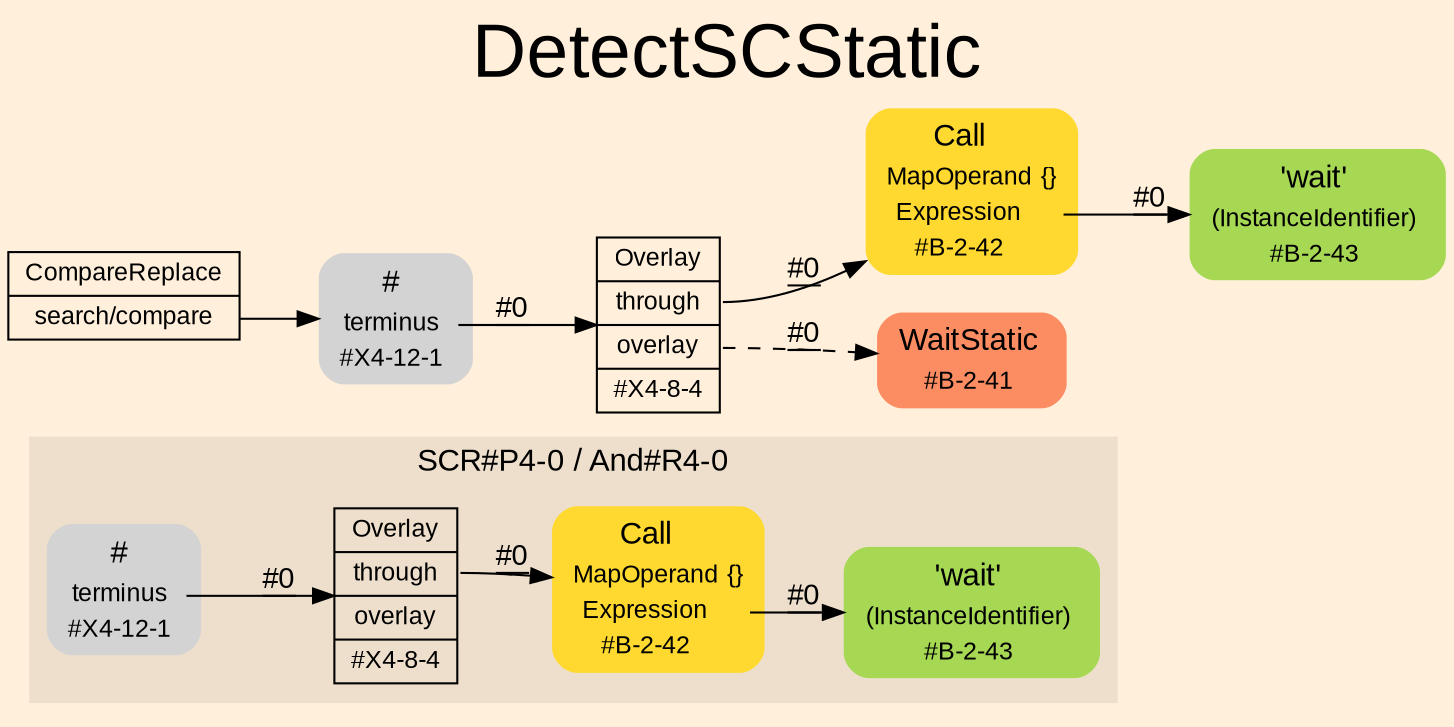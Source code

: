 digraph "DetectSCStatic" {
label = "DetectSCStatic"
labelloc = t
fontsize = "36"
graph [
    rankdir = "LR"
    ranksep = 0.3
    bgcolor = antiquewhite1
    color = black
    fontcolor = black
    fontname = "Arial"
];
node [
    fontname = "Arial"
];
edge [
    fontname = "Arial"
];

// -------------------- figure And#R4-0 --------------------
// -------- region And#R4-0 ----------
subgraph "clusterAnd#R4-0" {
    label = "SCR#P4-0 / And#R4-0"
    style = "filled"
    color = antiquewhite2
    fontsize = "15"
    "And#R4-0/#B-2-43" [
        // -------- block And#R4-0/#B-2-43 ----------
        shape = "plaintext"
        fillcolor = "/set28/5"
        label = <<TABLE BORDER="0" CELLBORDER="0" CELLSPACING="0">
         <TR><TD><FONT POINT-SIZE="15.0">'wait'</FONT></TD><TD></TD></TR>
         <TR><TD>(InstanceIdentifier)</TD><TD PORT="port0"></TD></TR>
         <TR><TD>#B-2-43</TD><TD PORT="port1"></TD></TR>
        </TABLE>>
        style = "rounded,filled"
        fontsize = "12"
    ];
    
    "And#R4-0/#X4-12-1" [
        // -------- block And#R4-0/#X4-12-1 ----------
        shape = "plaintext"
        label = <<TABLE BORDER="0" CELLBORDER="0" CELLSPACING="0">
         <TR><TD><FONT POINT-SIZE="15.0">#</FONT></TD><TD></TD></TR>
         <TR><TD>terminus</TD><TD PORT="port0"></TD></TR>
         <TR><TD>#X4-12-1</TD><TD PORT="port1"></TD></TR>
        </TABLE>>
        style = "rounded,filled"
        fontsize = "12"
    ];
    
    "And#R4-0/#X4-8-4" [
        // -------- block And#R4-0/#X4-8-4 ----------
        shape = "record"
        fillcolor = antiquewhite2
        label = "<fixed> Overlay | <port0> through | <port1> overlay | <port2> #X4-8-4"
        style = "filled"
        fontsize = "12"
        color = black
        fontcolor = black
    ];
    
    "And#R4-0/#B-2-42" [
        // -------- block And#R4-0/#B-2-42 ----------
        shape = "plaintext"
        fillcolor = "/set28/6"
        label = <<TABLE BORDER="0" CELLBORDER="0" CELLSPACING="0">
         <TR><TD><FONT POINT-SIZE="15.0">Call</FONT></TD><TD></TD></TR>
         <TR><TD>MapOperand</TD><TD PORT="port0">{}</TD></TR>
         <TR><TD>Expression</TD><TD PORT="port1"></TD></TR>
         <TR><TD>#B-2-42</TD><TD PORT="port2"></TD></TR>
        </TABLE>>
        style = "rounded,filled"
        fontsize = "12"
    ];
    
}

"And#R4-0/#X4-12-1":port0 -> "And#R4-0/#X4-8-4" [
    label = "#0"
    decorate = true
    color = black
    fontcolor = black
];

"And#R4-0/#X4-8-4":port0 -> "And#R4-0/#B-2-42" [
    label = "#0"
    decorate = true
    color = black
    fontcolor = black
];

"And#R4-0/#B-2-42":port1 -> "And#R4-0/#B-2-43" [
    label = "#0"
    decorate = true
    color = black
    fontcolor = black
];


// -------------------- transformation figure --------------------
"CR#X4-10-4" [
    // -------- block CR#X4-10-4 ----------
    shape = "record"
    fillcolor = antiquewhite1
    label = "<fixed> CompareReplace | <port0> search/compare"
    style = "filled"
    fontsize = "12"
    color = black
    fontcolor = black
];

"#X4-12-1" [
    // -------- block #X4-12-1 ----------
    shape = "plaintext"
    label = <<TABLE BORDER="0" CELLBORDER="0" CELLSPACING="0">
     <TR><TD><FONT POINT-SIZE="15.0">#</FONT></TD><TD></TD></TR>
     <TR><TD>terminus</TD><TD PORT="port0"></TD></TR>
     <TR><TD>#X4-12-1</TD><TD PORT="port1"></TD></TR>
    </TABLE>>
    style = "rounded,filled"
    fontsize = "12"
];

"#X4-8-4" [
    // -------- block #X4-8-4 ----------
    shape = "record"
    fillcolor = antiquewhite1
    label = "<fixed> Overlay | <port0> through | <port1> overlay | <port2> #X4-8-4"
    style = "filled"
    fontsize = "12"
    color = black
    fontcolor = black
];

"#B-2-42" [
    // -------- block #B-2-42 ----------
    shape = "plaintext"
    fillcolor = "/set28/6"
    label = <<TABLE BORDER="0" CELLBORDER="0" CELLSPACING="0">
     <TR><TD><FONT POINT-SIZE="15.0">Call</FONT></TD><TD></TD></TR>
     <TR><TD>MapOperand</TD><TD PORT="port0">{}</TD></TR>
     <TR><TD>Expression</TD><TD PORT="port1"></TD></TR>
     <TR><TD>#B-2-42</TD><TD PORT="port2"></TD></TR>
    </TABLE>>
    style = "rounded,filled"
    fontsize = "12"
];

"#B-2-43" [
    // -------- block #B-2-43 ----------
    shape = "plaintext"
    fillcolor = "/set28/5"
    label = <<TABLE BORDER="0" CELLBORDER="0" CELLSPACING="0">
     <TR><TD><FONT POINT-SIZE="15.0">'wait'</FONT></TD><TD></TD></TR>
     <TR><TD>(InstanceIdentifier)</TD><TD PORT="port0"></TD></TR>
     <TR><TD>#B-2-43</TD><TD PORT="port1"></TD></TR>
    </TABLE>>
    style = "rounded,filled"
    fontsize = "12"
];

"#B-2-41" [
    // -------- block #B-2-41 ----------
    shape = "plaintext"
    fillcolor = "/set28/2"
    label = <<TABLE BORDER="0" CELLBORDER="0" CELLSPACING="0">
     <TR><TD><FONT POINT-SIZE="15.0">WaitStatic</FONT></TD><TD></TD></TR>
     <TR><TD>#B-2-41</TD><TD PORT="port0"></TD></TR>
    </TABLE>>
    style = "rounded,filled"
    fontsize = "12"
];

"CR#X4-10-4":port0 -> "#X4-12-1" [
    label = ""
    decorate = true
    color = black
    fontcolor = black
];

"#X4-12-1":port0 -> "#X4-8-4" [
    label = "#0"
    decorate = true
    color = black
    fontcolor = black
];

"#X4-8-4":port0 -> "#B-2-42" [
    label = "#0"
    decorate = true
    color = black
    fontcolor = black
];

"#X4-8-4":port1 -> "#B-2-41" [
    style="dashed"
    label = "#0"
    decorate = true
    color = black
    fontcolor = black
];

"#B-2-42":port1 -> "#B-2-43" [
    label = "#0"
    decorate = true
    color = black
    fontcolor = black
];


}
